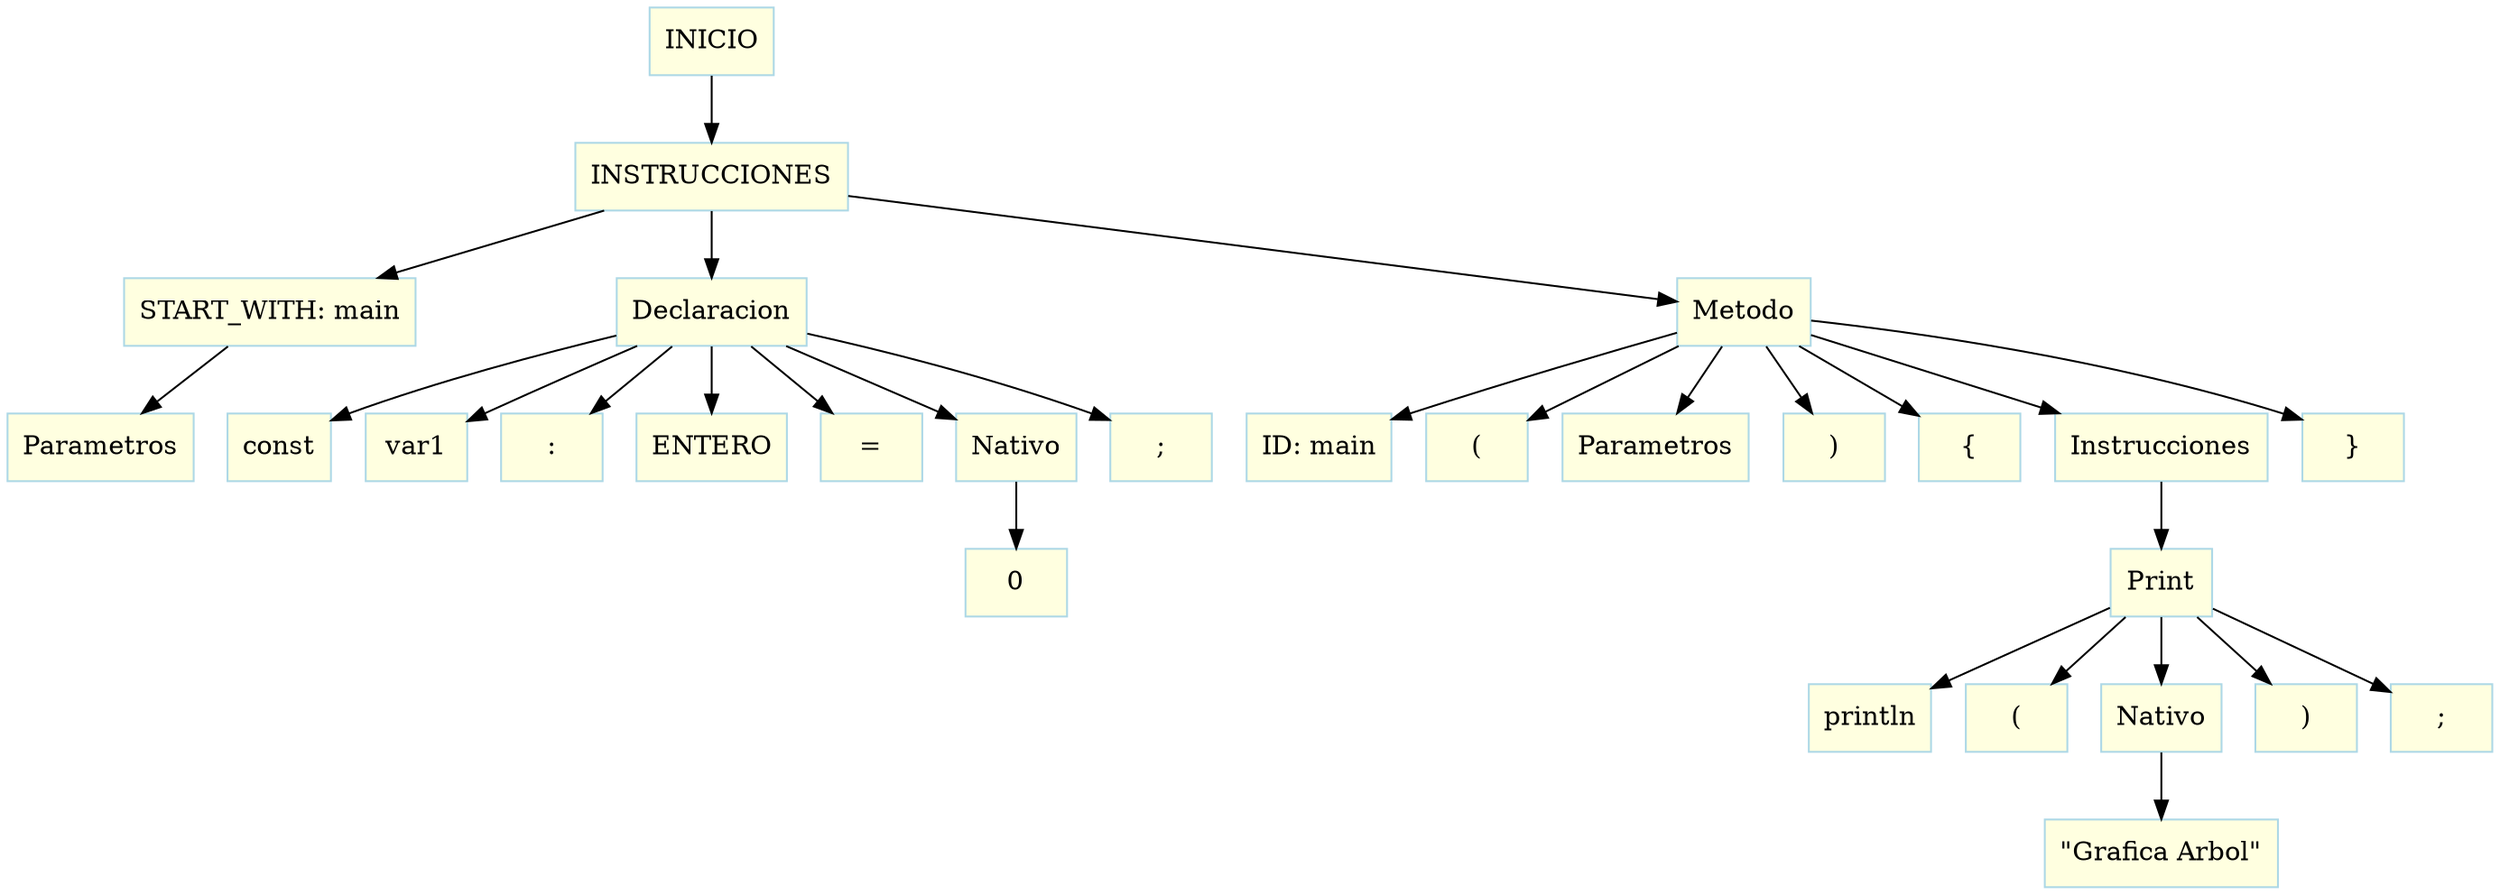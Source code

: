 digraph arbolAST{ 
  fontname = "Arial"; 
  fontsize = 12; 
  node [shape=box, style="filled", color="lightblue", fillcolor="lightyellow", fontcolor="black"]; 
  edge [fontname="Arial"]; 
  n0[label="INICIO", shape=box, style="filled", color="lightblue", fillcolor="lightyellow", fontcolor="black"]; 
  n1[label="INSTRUCCIONES", shape=box, style="filled", color="lightblue", fillcolor="lightyellow", fontcolor="black"]; 
n0 -> n1;
n2[label="START_WITH: main", shape=box, style="filled", color="lightblue", fillcolor="lightyellow", fontcolor="black"]; 
n1 -> n2;
n3[label="Parametros", shape=box, style="filled", color="lightblue", fillcolor="lightyellow", fontcolor="black"]; 
n2 -> n3;
n4[label="Declaracion", shape=box, style="filled", color="lightblue", fillcolor="lightyellow", fontcolor="black"]; 
n1 -> n4;
n5[label="const", shape=box, style="filled", color="lightblue", fillcolor="lightyellow", fontcolor="black"]; 
n4 -> n5;
n6[label="var1", shape=box, style="filled", color="lightblue", fillcolor="lightyellow", fontcolor="black"]; 
n4 -> n6;
n7[label=":", shape=box, style="filled", color="lightblue", fillcolor="lightyellow", fontcolor="black"]; 
n4 -> n7;
n8[label="ENTERO", shape=box, style="filled", color="lightblue", fillcolor="lightyellow", fontcolor="black"]; 
n4 -> n8;
n9[label="=", shape=box, style="filled", color="lightblue", fillcolor="lightyellow", fontcolor="black"]; 
n4 -> n9;
n10[label="Nativo", shape=box, style="filled", color="lightblue", fillcolor="lightyellow", fontcolor="black"]; 
n4 -> n10;
n11[label="0", shape=box, style="filled", color="lightblue", fillcolor="lightyellow", fontcolor="black"]; 
n10 -> n11;
n12[label=";", shape=box, style="filled", color="lightblue", fillcolor="lightyellow", fontcolor="black"]; 
n4 -> n12;
n13[label="Metodo", shape=box, style="filled", color="lightblue", fillcolor="lightyellow", fontcolor="black"]; 
n1 -> n13;
n14[label="ID: main", shape=box, style="filled", color="lightblue", fillcolor="lightyellow", fontcolor="black"]; 
n13 -> n14;
n15[label="(", shape=box, style="filled", color="lightblue", fillcolor="lightyellow", fontcolor="black"]; 
n13 -> n15;
n16[label="Parametros", shape=box, style="filled", color="lightblue", fillcolor="lightyellow", fontcolor="black"]; 
n13 -> n16;
n17[label=")", shape=box, style="filled", color="lightblue", fillcolor="lightyellow", fontcolor="black"]; 
n13 -> n17;
n18[label="{", shape=box, style="filled", color="lightblue", fillcolor="lightyellow", fontcolor="black"]; 
n13 -> n18;
n19[label="Instrucciones", shape=box, style="filled", color="lightblue", fillcolor="lightyellow", fontcolor="black"]; 
n13 -> n19;
n20[label="Print", shape=box, style="filled", color="lightblue", fillcolor="lightyellow", fontcolor="black"]; 
n19 -> n20;
n21[label="println", shape=box, style="filled", color="lightblue", fillcolor="lightyellow", fontcolor="black"]; 
n20 -> n21;
n22[label="(", shape=box, style="filled", color="lightblue", fillcolor="lightyellow", fontcolor="black"]; 
n20 -> n22;
n23[label="Nativo", shape=box, style="filled", color="lightblue", fillcolor="lightyellow", fontcolor="black"]; 
n20 -> n23;
n24[label="\"Grafica Arbol\"", shape=box, style="filled", color="lightblue", fillcolor="lightyellow", fontcolor="black"]; 
n23 -> n24;
n25[label=")", shape=box, style="filled", color="lightblue", fillcolor="lightyellow", fontcolor="black"]; 
n20 -> n25;
n26[label=";", shape=box, style="filled", color="lightblue", fillcolor="lightyellow", fontcolor="black"]; 
n20 -> n26;
n27[label="}", shape=box, style="filled", color="lightblue", fillcolor="lightyellow", fontcolor="black"]; 
n13 -> n27;
 
}